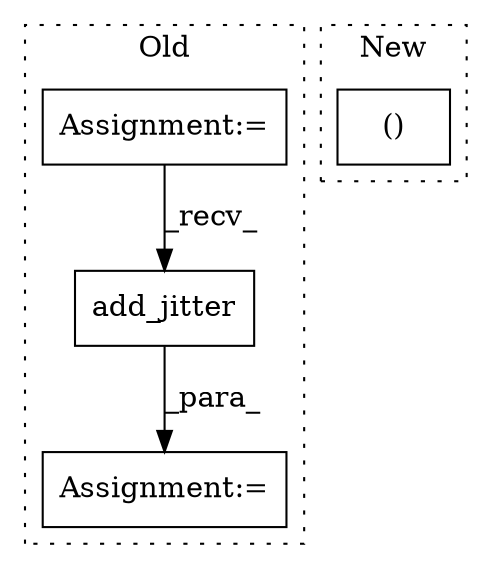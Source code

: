 digraph G {
subgraph cluster0 {
1 [label="add_jitter" a="32" s="10980,10994" l="11,1" shape="box"];
3 [label="Assignment:=" a="7" s="9864" l="9" shape="box"];
4 [label="Assignment:=" a="7" s="10937" l="1" shape="box"];
label = "Old";
style="dotted";
}
subgraph cluster1 {
2 [label="()" a="106" s="10691" l="27" shape="box"];
label = "New";
style="dotted";
}
1 -> 4 [label="_para_"];
3 -> 1 [label="_recv_"];
}